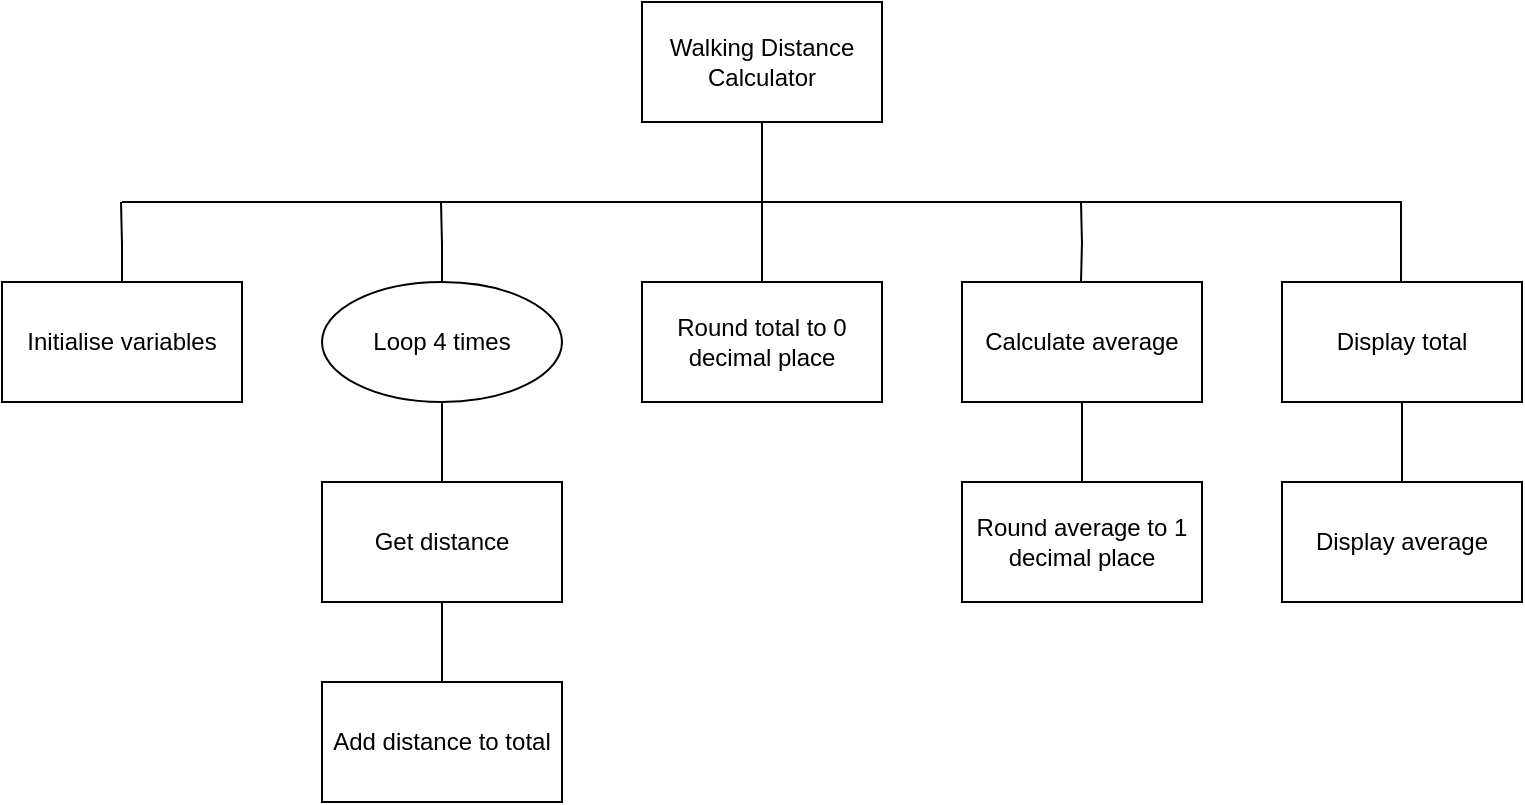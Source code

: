<mxfile version="20.3.0" type="device" pages="3"><diagram id="F0ArDQqnMdtwwOhi-oQp" name="SD"><mxGraphModel dx="870" dy="697" grid="1" gridSize="10" guides="1" tooltips="1" connect="1" arrows="1" fold="1" page="1" pageScale="1" pageWidth="1169" pageHeight="827" math="0" shadow="0"><root><mxCell id="0"/><mxCell id="1" parent="0"/><mxCell id="tHfTp8u0x6ATJ7flU3Ss-5" style="edgeStyle=orthogonalEdgeStyle;rounded=0;orthogonalLoop=1;jettySize=auto;html=1;exitX=0.5;exitY=1;exitDx=0;exitDy=0;endArrow=none;endFill=0;entryX=0.5;entryY=0;entryDx=0;entryDy=0;" parent="1" source="SsftGCZtgDBo6R44JhK9-2" target="Hfz1_A2j9iumKHlS8wLo-16" edge="1"><mxGeometry relative="1" as="geometry"><mxPoint x="540.158" y="240" as="targetPoint"/></mxGeometry></mxCell><mxCell id="SsftGCZtgDBo6R44JhK9-2" value="Walking Distance Calculator" style="rounded=0;whiteSpace=wrap;html=1;" parent="1" vertex="1"><mxGeometry x="480" y="140" width="120" height="60" as="geometry"/></mxCell><mxCell id="SsftGCZtgDBo6R44JhK9-17" value="" style="endArrow=none;html=1;" parent="1" edge="1"><mxGeometry width="50" height="50" relative="1" as="geometry"><mxPoint x="220" y="240" as="sourcePoint"/><mxPoint x="860" y="240" as="targetPoint"/></mxGeometry></mxCell><mxCell id="Hfz1_A2j9iumKHlS8wLo-11" style="edgeStyle=orthogonalEdgeStyle;rounded=0;orthogonalLoop=1;jettySize=auto;html=1;exitX=0.5;exitY=1;exitDx=0;exitDy=0;entryX=0.5;entryY=0;entryDx=0;entryDy=0;endArrow=none;endFill=0;" parent="1" source="SsftGCZtgDBo6R44JhK9-19" target="SsftGCZtgDBo6R44JhK9-21" edge="1"><mxGeometry relative="1" as="geometry"/></mxCell><mxCell id="tHfTp8u0x6ATJ7flU3Ss-4" style="edgeStyle=orthogonalEdgeStyle;rounded=0;orthogonalLoop=1;jettySize=auto;html=1;exitX=0.5;exitY=0;exitDx=0;exitDy=0;endArrow=none;endFill=0;" parent="1" source="SsftGCZtgDBo6R44JhK9-19" edge="1"><mxGeometry relative="1" as="geometry"><mxPoint x="379.5" y="240" as="targetPoint"/></mxGeometry></mxCell><mxCell id="SsftGCZtgDBo6R44JhK9-19" value="Loop 4 times" style="ellipse;whiteSpace=wrap;html=1;" parent="1" vertex="1"><mxGeometry x="320" y="280" width="120" height="60" as="geometry"/></mxCell><mxCell id="RGvuDBfXI2XmU55CSNJE-3" style="edgeStyle=orthogonalEdgeStyle;rounded=0;orthogonalLoop=1;jettySize=auto;html=1;exitX=0.5;exitY=0;exitDx=0;exitDy=0;endArrow=none;endFill=0;" parent="1" edge="1"><mxGeometry relative="1" as="geometry"><mxPoint x="699.5" y="240" as="targetPoint"/><mxPoint x="699.5" y="280" as="sourcePoint"/></mxGeometry></mxCell><mxCell id="RGvuDBfXI2XmU55CSNJE-19" value="" style="endArrow=none;html=1;" parent="1" edge="1"><mxGeometry width="50" height="50" relative="1" as="geometry"><mxPoint x="859.5" y="280" as="sourcePoint"/><mxPoint x="859.5" y="240" as="targetPoint"/></mxGeometry></mxCell><mxCell id="Hfz1_A2j9iumKHlS8wLo-6" style="edgeStyle=orthogonalEdgeStyle;rounded=0;orthogonalLoop=1;jettySize=auto;html=1;exitX=0.5;exitY=1;exitDx=0;exitDy=0;entryX=0.5;entryY=0;entryDx=0;entryDy=0;endArrow=none;endFill=0;" parent="1" source="SsftGCZtgDBo6R44JhK9-21" edge="1"><mxGeometry relative="1" as="geometry"><mxPoint x="380" y="480" as="targetPoint"/></mxGeometry></mxCell><mxCell id="SsftGCZtgDBo6R44JhK9-21" value="Get distance" style="rounded=0;whiteSpace=wrap;html=1;" parent="1" vertex="1"><mxGeometry x="320" y="380" width="120" height="60" as="geometry"/></mxCell><mxCell id="EDKILXyL_THaCUJsp9oX-1" value="" style="edgeStyle=orthogonalEdgeStyle;rounded=0;orthogonalLoop=1;jettySize=auto;html=1;exitX=0.5;exitY=0;exitDx=0;exitDy=0;entryX=0.5;entryY=1;entryDx=0;entryDy=0;endArrow=none;endFill=0;" parent="1" source="Hfz1_A2j9iumKHlS8wLo-7" target="SsftGCZtgDBo6R44JhK9-21" edge="1"><mxGeometry relative="1" as="geometry"><mxPoint x="380" y="440" as="targetPoint"/></mxGeometry></mxCell><mxCell id="Hfz1_A2j9iumKHlS8wLo-7" value="Add distance to total" style="rounded=0;whiteSpace=wrap;html=1;" parent="1" vertex="1"><mxGeometry x="320" y="480" width="120" height="60" as="geometry"/></mxCell><mxCell id="Hfz1_A2j9iumKHlS8wLo-16" value="Round total to 0 decimal place" style="rounded=0;whiteSpace=wrap;html=1;" parent="1" vertex="1"><mxGeometry x="480" y="280" width="120" height="60" as="geometry"/></mxCell><mxCell id="Hfz1_A2j9iumKHlS8wLo-23" style="edgeStyle=orthogonalEdgeStyle;rounded=0;orthogonalLoop=1;jettySize=auto;html=1;exitX=0.5;exitY=0;exitDx=0;exitDy=0;entryX=0.5;entryY=1;entryDx=0;entryDy=0;endArrow=none;endFill=0;" parent="1" source="Hfz1_A2j9iumKHlS8wLo-18" edge="1"><mxGeometry relative="1" as="geometry"><mxPoint x="700" y="340" as="targetPoint"/></mxGeometry></mxCell><mxCell id="Hfz1_A2j9iumKHlS8wLo-18" value="Round average to 1 decimal place" style="rounded=0;whiteSpace=wrap;html=1;" parent="1" vertex="1"><mxGeometry x="640" y="380" width="120" height="60" as="geometry"/></mxCell><mxCell id="Hfz1_A2j9iumKHlS8wLo-19" value="Display total" style="rounded=0;whiteSpace=wrap;html=1;" parent="1" vertex="1"><mxGeometry x="800" y="280" width="120" height="60" as="geometry"/></mxCell><mxCell id="Hfz1_A2j9iumKHlS8wLo-24" style="edgeStyle=orthogonalEdgeStyle;rounded=0;orthogonalLoop=1;jettySize=auto;html=1;exitX=0.5;exitY=0;exitDx=0;exitDy=0;entryX=0.5;entryY=1;entryDx=0;entryDy=0;endArrow=none;endFill=0;" parent="1" source="Hfz1_A2j9iumKHlS8wLo-20" target="Hfz1_A2j9iumKHlS8wLo-19" edge="1"><mxGeometry relative="1" as="geometry"/></mxCell><mxCell id="Hfz1_A2j9iumKHlS8wLo-20" value="Display average" style="rounded=0;whiteSpace=wrap;html=1;" parent="1" vertex="1"><mxGeometry x="800" y="380" width="120" height="60" as="geometry"/></mxCell><mxCell id="tHfTp8u0x6ATJ7flU3Ss-1" value="Calculate average" style="rounded=0;whiteSpace=wrap;html=1;" parent="1" vertex="1"><mxGeometry x="640" y="280" width="120" height="60" as="geometry"/></mxCell><mxCell id="tHfTp8u0x6ATJ7flU3Ss-3" style="edgeStyle=orthogonalEdgeStyle;rounded=0;orthogonalLoop=1;jettySize=auto;html=1;exitX=0.5;exitY=0;exitDx=0;exitDy=0;endArrow=none;endFill=0;" parent="1" source="tHfTp8u0x6ATJ7flU3Ss-2" edge="1"><mxGeometry relative="1" as="geometry"><mxPoint x="219.5" y="240" as="targetPoint"/></mxGeometry></mxCell><mxCell id="tHfTp8u0x6ATJ7flU3Ss-2" value="Initialise variables" style="rounded=0;whiteSpace=wrap;html=1;" parent="1" vertex="1"><mxGeometry x="160" y="280" width="120" height="60" as="geometry"/></mxCell></root></mxGraphModel></diagram><diagram name="UX" id="xi9xU0pWGq3P5OKUEAas"><mxGraphModel dx="870" dy="697" grid="1" gridSize="10" guides="1" tooltips="1" connect="1" arrows="1" fold="1" page="1" pageScale="1" pageWidth="1169" pageHeight="827" math="0" shadow="0"><root><mxCell id="P6TlU-wPTZ_5G9GFOR1F-0"/><mxCell id="P6TlU-wPTZ_5G9GFOR1F-1" parent="P6TlU-wPTZ_5G9GFOR1F-0"/><mxCell id="P6TlU-wPTZ_5G9GFOR1F-30" value="&lt;b&gt;Input&lt;/b&gt;&lt;br&gt;&lt;br&gt;Week 1: 5.5&lt;br&gt;Week 2: 10&lt;br&gt;Week 3: 6&lt;br&gt;Week 4: 20" style="text;html=1;strokeColor=none;fillColor=none;align=left;verticalAlign=top;whiteSpace=wrap;rounded=0;" parent="P6TlU-wPTZ_5G9GFOR1F-1" vertex="1"><mxGeometry x="320" y="160" width="90" height="100" as="geometry"/></mxCell><mxCell id="P6TlU-wPTZ_5G9GFOR1F-31" value="&lt;b&gt;Output&lt;/b&gt;&lt;br&gt;&lt;br&gt;Total: 42 miles&lt;br&gt;Average: 10.5 miles" style="text;html=1;strokeColor=none;fillColor=none;align=left;verticalAlign=top;whiteSpace=wrap;rounded=0;" parent="P6TlU-wPTZ_5G9GFOR1F-1" vertex="1"><mxGeometry x="440" y="160" width="110" height="70" as="geometry"/></mxCell></root></mxGraphModel></diagram><diagram name="2" id="7ZXIt8HD00hRuN5GzJby"><mxGraphModel dx="870" dy="697" grid="1" gridSize="10" guides="1" tooltips="1" connect="1" arrows="1" fold="1" page="1" pageScale="1" pageWidth="1169" pageHeight="827" math="0" shadow="0"><root><mxCell id="553evjpsUlIiXzdNVCEH-0"/><mxCell id="553evjpsUlIiXzdNVCEH-1" parent="553evjpsUlIiXzdNVCEH-0"/><mxCell id="553evjpsUlIiXzdNVCEH-2" style="edgeStyle=none;rounded=0;orthogonalLoop=1;jettySize=auto;html=1;exitX=0.5;exitY=1;exitDx=0;exitDy=0;endArrow=none;endFill=0;" parent="553evjpsUlIiXzdNVCEH-1" source="553evjpsUlIiXzdNVCEH-3" edge="1"><mxGeometry relative="1" as="geometry"><mxPoint x="600" y="140" as="targetPoint"/></mxGeometry></mxCell><mxCell id="553evjpsUlIiXzdNVCEH-3" value="Walking Distance Calculator" style="rounded=0;whiteSpace=wrap;html=1;" parent="553evjpsUlIiXzdNVCEH-1" vertex="1"><mxGeometry x="540" y="40" width="120" height="60" as="geometry"/></mxCell><mxCell id="553evjpsUlIiXzdNVCEH-4" style="edgeStyle=orthogonalEdgeStyle;rounded=0;orthogonalLoop=1;jettySize=auto;html=1;exitX=0.5;exitY=1;exitDx=0;exitDy=0;entryX=0.5;entryY=0;entryDx=0;entryDy=0;endArrow=none;endFill=0;" parent="553evjpsUlIiXzdNVCEH-1" source="553evjpsUlIiXzdNVCEH-5" target="553evjpsUlIiXzdNVCEH-20" edge="1"><mxGeometry relative="1" as="geometry"/></mxCell><mxCell id="553evjpsUlIiXzdNVCEH-5" value="Round distance to&lt;br&gt;1 decimal place" style="rounded=0;whiteSpace=wrap;html=1;" parent="553evjpsUlIiXzdNVCEH-1" vertex="1"><mxGeometry x="260" y="480" width="120" height="60" as="geometry"/></mxCell><mxCell id="553evjpsUlIiXzdNVCEH-6" value="" style="endArrow=none;html=1;" parent="553evjpsUlIiXzdNVCEH-1" edge="1"><mxGeometry width="50" height="50" relative="1" as="geometry"><mxPoint x="320" y="140" as="sourcePoint"/><mxPoint x="860" y="140" as="targetPoint"/></mxGeometry></mxCell><mxCell id="553evjpsUlIiXzdNVCEH-7" style="edgeStyle=orthogonalEdgeStyle;rounded=0;orthogonalLoop=1;jettySize=auto;html=1;exitX=0.5;exitY=1;exitDx=0;exitDy=0;entryX=0.5;entryY=0;entryDx=0;entryDy=0;endArrow=none;endFill=0;" parent="553evjpsUlIiXzdNVCEH-1" source="553evjpsUlIiXzdNVCEH-9" target="553evjpsUlIiXzdNVCEH-14" edge="1"><mxGeometry relative="1" as="geometry"/></mxCell><mxCell id="553evjpsUlIiXzdNVCEH-8" style="edgeStyle=orthogonalEdgeStyle;rounded=0;orthogonalLoop=1;jettySize=auto;html=1;exitX=0.5;exitY=0;exitDx=0;exitDy=0;endArrow=none;endFill=0;" parent="553evjpsUlIiXzdNVCEH-1" source="553evjpsUlIiXzdNVCEH-9" edge="1"><mxGeometry relative="1" as="geometry"><mxPoint x="320" y="140" as="targetPoint"/></mxGeometry></mxCell><mxCell id="553evjpsUlIiXzdNVCEH-9" value="Loop 4 times" style="ellipse;whiteSpace=wrap;html=1;" parent="553evjpsUlIiXzdNVCEH-1" vertex="1"><mxGeometry x="260" y="180" width="120" height="60" as="geometry"/></mxCell><mxCell id="553evjpsUlIiXzdNVCEH-10" style="edgeStyle=orthogonalEdgeStyle;rounded=0;orthogonalLoop=1;jettySize=auto;html=1;exitX=0.5;exitY=0;exitDx=0;exitDy=0;endArrow=none;endFill=0;" parent="553evjpsUlIiXzdNVCEH-1" edge="1"><mxGeometry relative="1" as="geometry"><mxPoint x="679.5" y="140" as="targetPoint"/><mxPoint x="679.5" y="180" as="sourcePoint"/></mxGeometry></mxCell><mxCell id="553evjpsUlIiXzdNVCEH-11" value="" style="endArrow=none;html=1;exitX=0.5;exitY=0;exitDx=0;exitDy=0;" parent="553evjpsUlIiXzdNVCEH-1" edge="1"><mxGeometry width="50" height="50" relative="1" as="geometry"><mxPoint x="499.5" y="180" as="sourcePoint"/><mxPoint x="499.5" y="140" as="targetPoint"/></mxGeometry></mxCell><mxCell id="553evjpsUlIiXzdNVCEH-12" value="" style="endArrow=none;html=1;" parent="553evjpsUlIiXzdNVCEH-1" edge="1"><mxGeometry width="50" height="50" relative="1" as="geometry"><mxPoint x="859.5" y="180" as="sourcePoint"/><mxPoint x="859.5" y="140" as="targetPoint"/></mxGeometry></mxCell><mxCell id="553evjpsUlIiXzdNVCEH-13" style="edgeStyle=orthogonalEdgeStyle;rounded=0;orthogonalLoop=1;jettySize=auto;html=1;exitX=0.5;exitY=1;exitDx=0;exitDy=0;entryX=0.5;entryY=0;entryDx=0;entryDy=0;endArrow=none;endFill=0;" parent="553evjpsUlIiXzdNVCEH-1" source="553evjpsUlIiXzdNVCEH-14" target="553evjpsUlIiXzdNVCEH-22" edge="1"><mxGeometry relative="1" as="geometry"/></mxCell><mxCell id="553evjpsUlIiXzdNVCEH-14" value="Get distance" style="rounded=0;whiteSpace=wrap;html=1;" parent="553evjpsUlIiXzdNVCEH-1" vertex="1"><mxGeometry x="260" y="280" width="120" height="60" as="geometry"/></mxCell><mxCell id="553evjpsUlIiXzdNVCEH-15" style="edgeStyle=orthogonalEdgeStyle;rounded=0;orthogonalLoop=1;jettySize=auto;html=1;exitX=0;exitY=0.5;exitDx=0;exitDy=0;entryX=0;entryY=0.5;entryDx=0;entryDy=0;endArrow=none;endFill=0;startArrow=none;" parent="553evjpsUlIiXzdNVCEH-1" source="553evjpsUlIiXzdNVCEH-17" target="553evjpsUlIiXzdNVCEH-14" edge="1"><mxGeometry relative="1" as="geometry"><Array as="points"><mxPoint x="230" y="310"/></Array></mxGeometry></mxCell><mxCell id="553evjpsUlIiXzdNVCEH-16" value="Yes" style="text;html=1;strokeColor=none;fillColor=none;align=center;verticalAlign=middle;whiteSpace=wrap;rounded=0;" parent="553evjpsUlIiXzdNVCEH-1" vertex="1"><mxGeometry x="320" y="440" width="40" height="20" as="geometry"/></mxCell><mxCell id="553evjpsUlIiXzdNVCEH-17" value="No" style="text;html=1;strokeColor=none;fillColor=none;align=center;verticalAlign=middle;whiteSpace=wrap;rounded=0;" parent="553evjpsUlIiXzdNVCEH-1" vertex="1"><mxGeometry x="230" y="390" width="40" height="20" as="geometry"/></mxCell><mxCell id="553evjpsUlIiXzdNVCEH-18" value="" style="edgeStyle=orthogonalEdgeStyle;rounded=0;orthogonalLoop=1;jettySize=auto;html=1;exitX=0;exitY=0.5;exitDx=0;exitDy=0;entryX=0;entryY=0.5;entryDx=0;entryDy=0;endArrow=none;endFill=0;" parent="553evjpsUlIiXzdNVCEH-1" source="553evjpsUlIiXzdNVCEH-22" target="553evjpsUlIiXzdNVCEH-17" edge="1"><mxGeometry relative="1" as="geometry"><mxPoint x="270" y="410" as="sourcePoint"/><mxPoint x="260" y="290" as="targetPoint"/><Array as="points"><mxPoint x="230" y="410"/></Array></mxGeometry></mxCell><mxCell id="553evjpsUlIiXzdNVCEH-19" style="edgeStyle=orthogonalEdgeStyle;rounded=0;orthogonalLoop=1;jettySize=auto;html=1;exitX=0.5;exitY=1;exitDx=0;exitDy=0;entryX=0.5;entryY=0;entryDx=0;entryDy=0;endArrow=none;endFill=0;" parent="553evjpsUlIiXzdNVCEH-1" source="553evjpsUlIiXzdNVCEH-20" target="553evjpsUlIiXzdNVCEH-24" edge="1"><mxGeometry relative="1" as="geometry"/></mxCell><mxCell id="553evjpsUlIiXzdNVCEH-20" value="Add distance to total" style="rounded=0;whiteSpace=wrap;html=1;" parent="553evjpsUlIiXzdNVCEH-1" vertex="1"><mxGeometry x="260" y="580" width="120" height="60" as="geometry"/></mxCell><mxCell id="553evjpsUlIiXzdNVCEH-21" value="" style="group" parent="553evjpsUlIiXzdNVCEH-1" vertex="1" connectable="0"><mxGeometry x="270" y="380" width="100" height="60" as="geometry"/></mxCell><mxCell id="553evjpsUlIiXzdNVCEH-22" value="" style="verticalLabelPosition=bottom;verticalAlign=top;html=1;shape=hexagon;perimeter=hexagonPerimeter2;arcSize=6;size=0.16;" parent="553evjpsUlIiXzdNVCEH-21" vertex="1"><mxGeometry width="100" height="60" as="geometry"/></mxCell><mxCell id="553evjpsUlIiXzdNVCEH-23" value="Is it valid?" style="text;html=1;strokeColor=none;fillColor=none;align=center;verticalAlign=middle;whiteSpace=wrap;rounded=0;" parent="553evjpsUlIiXzdNVCEH-21" vertex="1"><mxGeometry x="20" y="20" width="60" height="20" as="geometry"/></mxCell><mxCell id="553evjpsUlIiXzdNVCEH-24" value="Store distance" style="rounded=0;whiteSpace=wrap;html=1;" parent="553evjpsUlIiXzdNVCEH-1" vertex="1"><mxGeometry x="260" y="680" width="120" height="60" as="geometry"/></mxCell><mxCell id="553evjpsUlIiXzdNVCEH-25" style="edgeStyle=orthogonalEdgeStyle;rounded=0;orthogonalLoop=1;jettySize=auto;html=1;exitX=0.5;exitY=1;exitDx=0;exitDy=0;entryX=0.5;entryY=0;entryDx=0;entryDy=0;endArrow=none;endFill=0;" parent="553evjpsUlIiXzdNVCEH-1" source="553evjpsUlIiXzdNVCEH-22" target="553evjpsUlIiXzdNVCEH-5" edge="1"><mxGeometry relative="1" as="geometry"/></mxCell><mxCell id="553evjpsUlIiXzdNVCEH-26" style="edgeStyle=orthogonalEdgeStyle;rounded=0;orthogonalLoop=1;jettySize=auto;html=1;exitX=0.5;exitY=0;exitDx=0;exitDy=0;entryX=0.5;entryY=1;entryDx=0;entryDy=0;endArrow=none;endFill=0;" parent="553evjpsUlIiXzdNVCEH-1" source="553evjpsUlIiXzdNVCEH-27" target="553evjpsUlIiXzdNVCEH-28" edge="1"><mxGeometry relative="1" as="geometry"/></mxCell><mxCell id="553evjpsUlIiXzdNVCEH-27" value="Round average to&lt;br&gt;1 decimal place" style="rounded=0;whiteSpace=wrap;html=1;" parent="553evjpsUlIiXzdNVCEH-1" vertex="1"><mxGeometry x="440" y="280" width="120" height="60" as="geometry"/></mxCell><mxCell id="553evjpsUlIiXzdNVCEH-28" value="Calculate average" style="rounded=0;whiteSpace=wrap;html=1;" parent="553evjpsUlIiXzdNVCEH-1" vertex="1"><mxGeometry x="440" y="180" width="120" height="60" as="geometry"/></mxCell><mxCell id="553evjpsUlIiXzdNVCEH-29" value="Loop 4 times" style="ellipse;whiteSpace=wrap;html=1;" parent="553evjpsUlIiXzdNVCEH-1" vertex="1"><mxGeometry x="620" y="180" width="120" height="60" as="geometry"/></mxCell><mxCell id="553evjpsUlIiXzdNVCEH-30" style="edgeStyle=orthogonalEdgeStyle;rounded=0;orthogonalLoop=1;jettySize=auto;html=1;exitX=0.5;exitY=0;exitDx=0;exitDy=0;entryX=0.5;entryY=1;entryDx=0;entryDy=0;endArrow=none;endFill=0;" parent="553evjpsUlIiXzdNVCEH-1" source="553evjpsUlIiXzdNVCEH-31" target="553evjpsUlIiXzdNVCEH-29" edge="1"><mxGeometry relative="1" as="geometry"/></mxCell><mxCell id="553evjpsUlIiXzdNVCEH-31" value="Display distance" style="rounded=0;whiteSpace=wrap;html=1;" parent="553evjpsUlIiXzdNVCEH-1" vertex="1"><mxGeometry x="620" y="280" width="120" height="60" as="geometry"/></mxCell><mxCell id="553evjpsUlIiXzdNVCEH-32" value="Display total" style="rounded=0;whiteSpace=wrap;html=1;" parent="553evjpsUlIiXzdNVCEH-1" vertex="1"><mxGeometry x="800" y="180" width="120" height="60" as="geometry"/></mxCell><mxCell id="553evjpsUlIiXzdNVCEH-33" style="edgeStyle=orthogonalEdgeStyle;rounded=0;orthogonalLoop=1;jettySize=auto;html=1;exitX=0.5;exitY=0;exitDx=0;exitDy=0;entryX=0.5;entryY=1;entryDx=0;entryDy=0;endArrow=none;endFill=0;" parent="553evjpsUlIiXzdNVCEH-1" source="553evjpsUlIiXzdNVCEH-34" target="553evjpsUlIiXzdNVCEH-32" edge="1"><mxGeometry relative="1" as="geometry"/></mxCell><mxCell id="553evjpsUlIiXzdNVCEH-34" value="Display average" style="rounded=0;whiteSpace=wrap;html=1;" parent="553evjpsUlIiXzdNVCEH-1" vertex="1"><mxGeometry x="800" y="280" width="120" height="60" as="geometry"/></mxCell></root></mxGraphModel></diagram></mxfile>